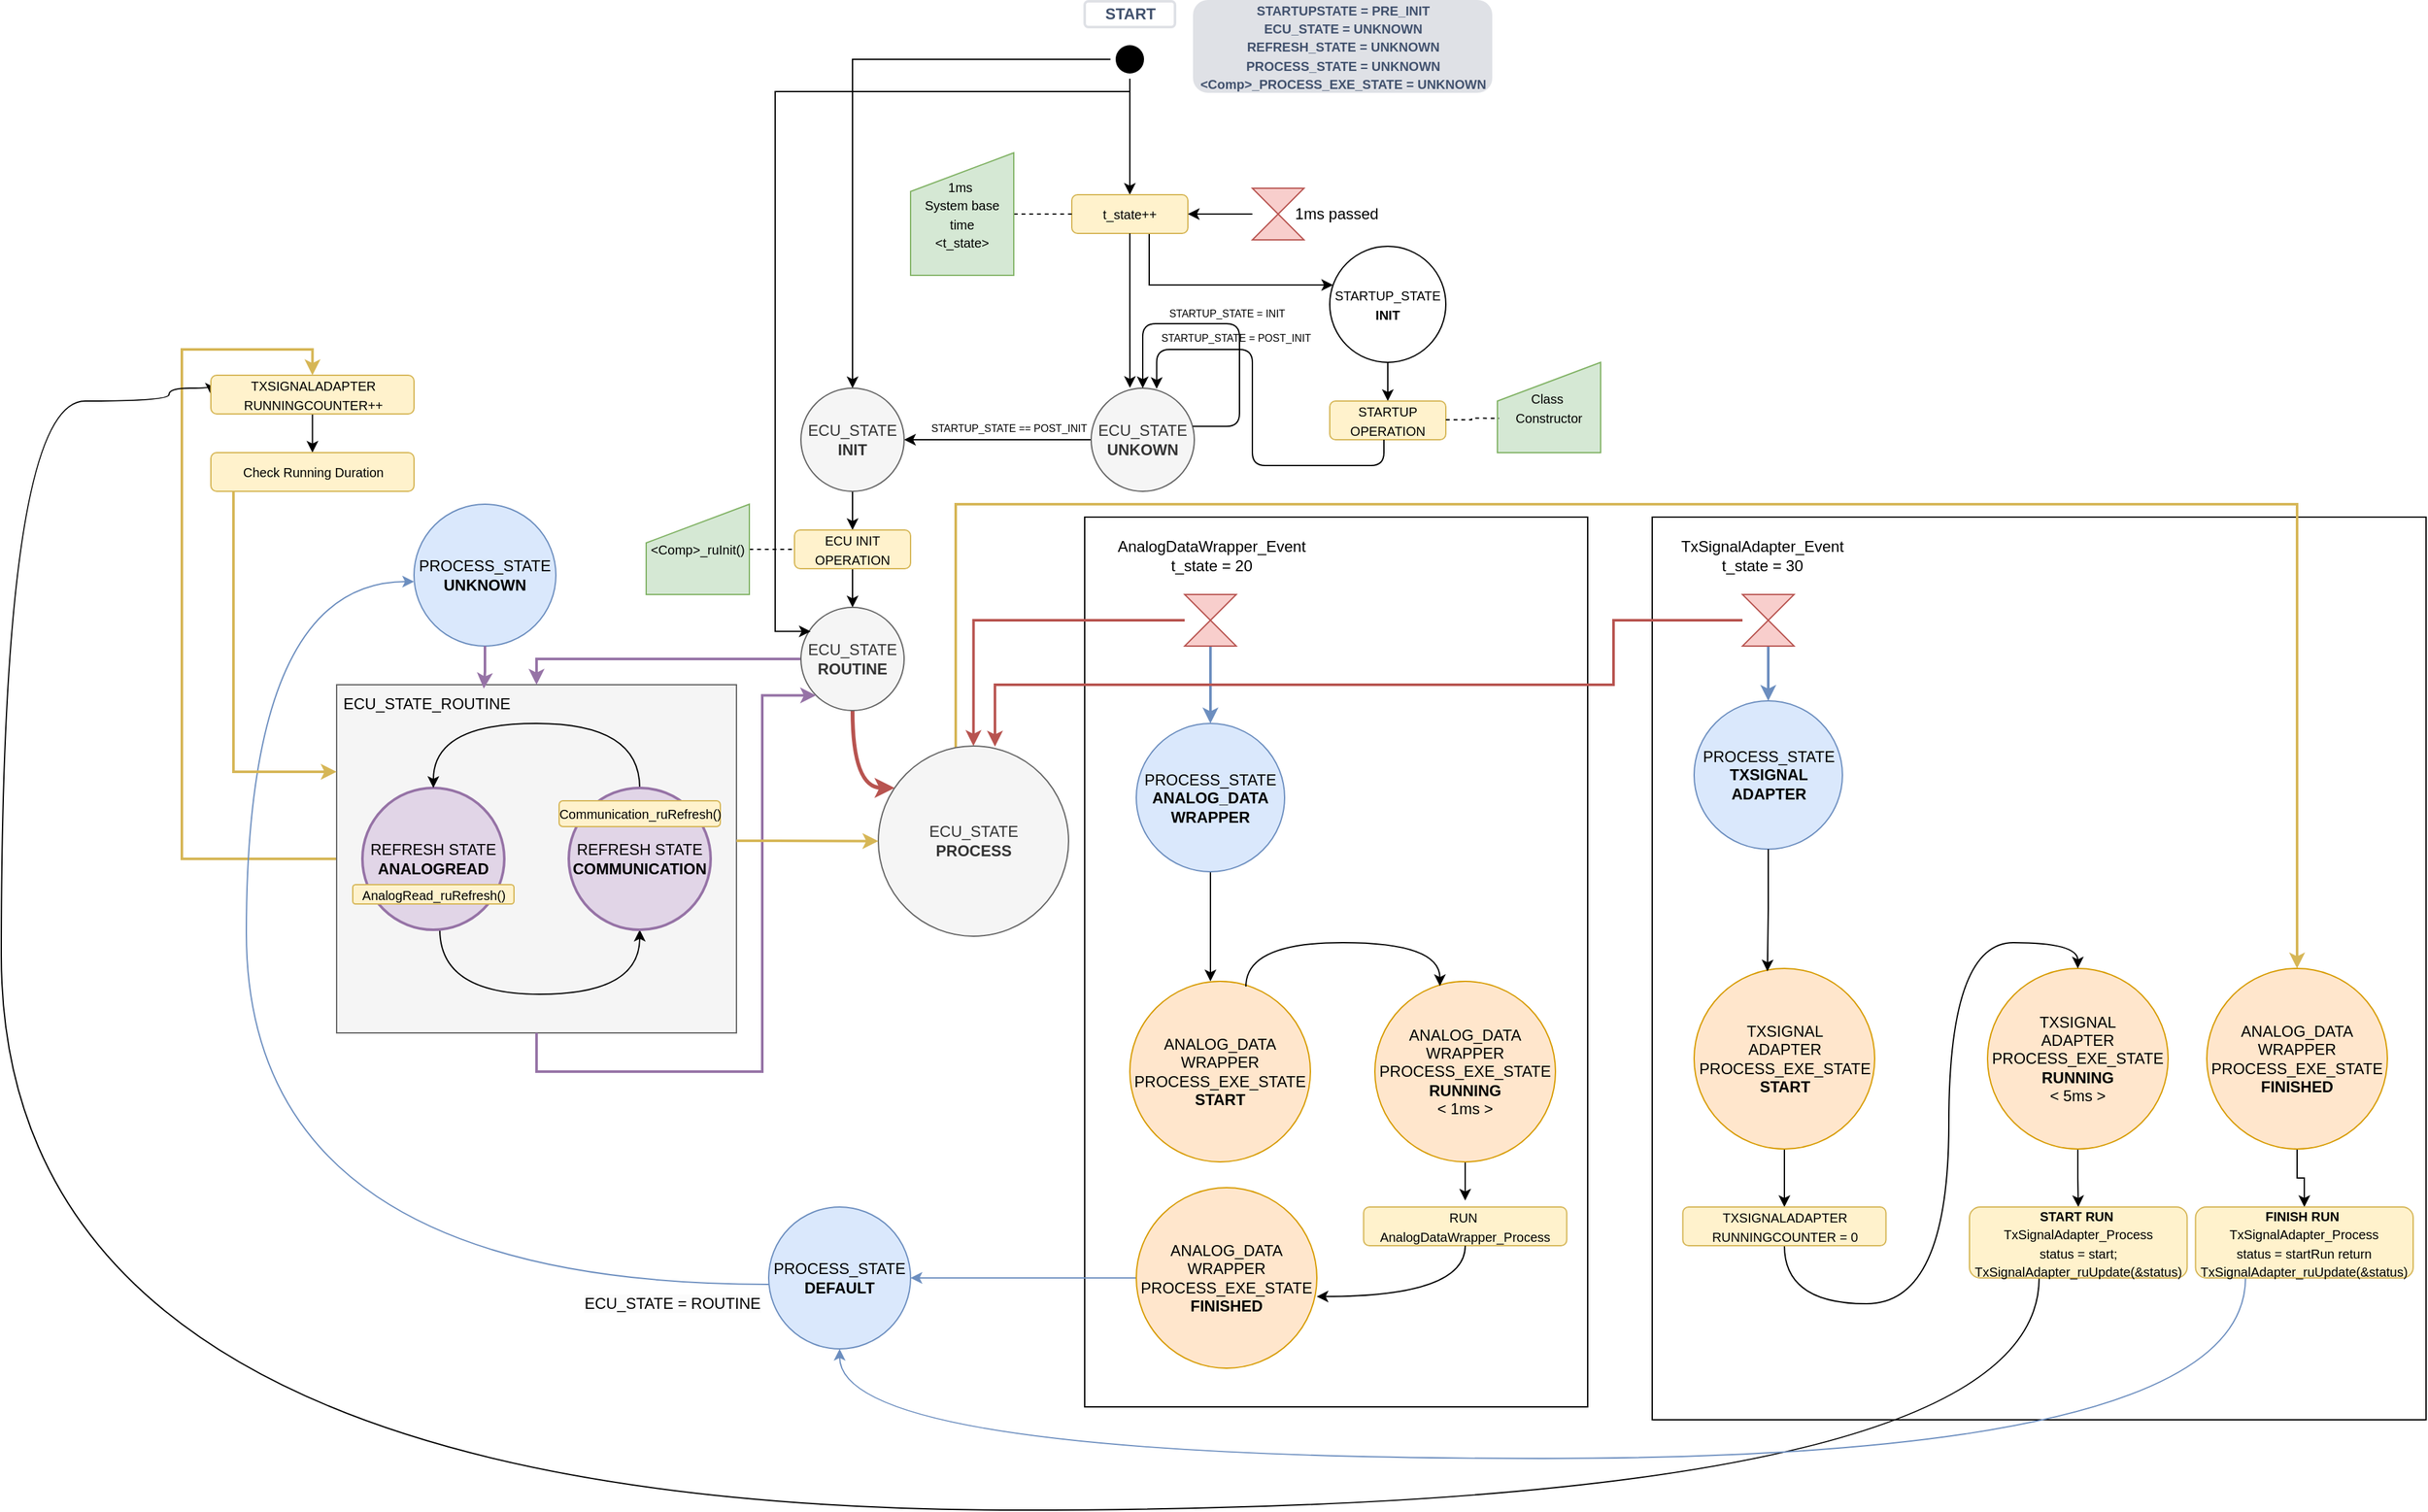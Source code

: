 <mxfile version="25.0.2">
  <diagram name="Page-1" id="58cdce13-f638-feb5-8d6f-7d28b1aa9fa0">
    <mxGraphModel dx="2948" dy="359" grid="1" gridSize="10" guides="1" tooltips="1" connect="1" arrows="1" fold="1" page="1" pageScale="1" pageWidth="1100" pageHeight="850" background="none" math="0" shadow="0">
      <root>
        <mxCell id="0" />
        <mxCell id="1" parent="0" />
        <mxCell id="P8Tkj7V5pEzn8IZNAXqs-1" value="" style="rounded=0;whiteSpace=wrap;html=1;" parent="1" vertex="1">
          <mxGeometry x="1320" y="1400" width="600" height="700" as="geometry" />
        </mxCell>
        <mxCell id="P8Tkj7V5pEzn8IZNAXqs-2" value="" style="rounded=0;whiteSpace=wrap;html=1;" parent="1" vertex="1">
          <mxGeometry x="880" y="1400" width="390" height="690" as="geometry" />
        </mxCell>
        <mxCell id="P8Tkj7V5pEzn8IZNAXqs-3" style="edgeStyle=orthogonalEdgeStyle;rounded=0;orthogonalLoop=1;jettySize=auto;html=1;entryX=0.5;entryY=0;entryDx=0;entryDy=0;fillColor=#fff2cc;strokeColor=#d6b656;strokeWidth=2;" parent="1" source="P8Tkj7V5pEzn8IZNAXqs-4" target="P8Tkj7V5pEzn8IZNAXqs-83" edge="1">
          <mxGeometry relative="1" as="geometry">
            <Array as="points">
              <mxPoint x="180" y="1665" />
              <mxPoint x="180" y="1270" />
              <mxPoint x="281" y="1270" />
            </Array>
          </mxGeometry>
        </mxCell>
        <mxCell id="P8Tkj7V5pEzn8IZNAXqs-4" value="" style="rounded=0;whiteSpace=wrap;html=1;fillColor=#f5f5f5;fontColor=#333333;strokeColor=#666666;" parent="1" vertex="1">
          <mxGeometry x="300" y="1530" width="310" height="270" as="geometry" />
        </mxCell>
        <mxCell id="P8Tkj7V5pEzn8IZNAXqs-5" style="edgeStyle=orthogonalEdgeStyle;rounded=0;orthogonalLoop=1;jettySize=auto;html=1;entryX=0.5;entryY=0;entryDx=0;entryDy=0;" parent="1" source="P8Tkj7V5pEzn8IZNAXqs-6" target="P8Tkj7V5pEzn8IZNAXqs-31" edge="1">
          <mxGeometry relative="1" as="geometry" />
        </mxCell>
        <mxCell id="oAeWuLFhL-ujhYh8Zt5p-2" style="edgeStyle=orthogonalEdgeStyle;rounded=0;orthogonalLoop=1;jettySize=auto;html=1;entryX=0.5;entryY=0;entryDx=0;entryDy=0;" edge="1" parent="1" source="P8Tkj7V5pEzn8IZNAXqs-6" target="P8Tkj7V5pEzn8IZNAXqs-14">
          <mxGeometry relative="1" as="geometry" />
        </mxCell>
        <mxCell id="P8Tkj7V5pEzn8IZNAXqs-6" value="" style="ellipse;html=1;shape=startState;fillColor=#000000;strokeColor=none;" parent="1" vertex="1">
          <mxGeometry x="900" y="1030" width="30" height="30" as="geometry" />
        </mxCell>
        <mxCell id="P8Tkj7V5pEzn8IZNAXqs-7" value="START" style="dashed=0;html=1;rounded=1;strokeColor=#DFE1E6;fontSize=12;align=center;fontStyle=1;strokeWidth=2;fontColor=#42526E" parent="1" vertex="1">
          <mxGeometry x="880" y="1000" width="70" height="20" as="geometry" />
        </mxCell>
        <mxCell id="P8Tkj7V5pEzn8IZNAXqs-8" value="&lt;font style=&quot;font-size: 10px;&quot;&gt;STARTUPSTATE = PRE_INIT&lt;/font&gt;&lt;div&gt;&lt;font style=&quot;font-size: 10px;&quot;&gt;ECU_STATE = UNKNOWN&lt;/font&gt;&lt;/div&gt;&lt;div&gt;&lt;font style=&quot;font-size: 10px;&quot;&gt;REFRESH_STATE = UNKNOWN&lt;/font&gt;&lt;/div&gt;&lt;div&gt;&lt;font style=&quot;font-size: 10px;&quot;&gt;PROCESS_STATE = UNKNOWN&lt;/font&gt;&lt;/div&gt;&lt;div&gt;&lt;font style=&quot;font-size: 10px;&quot;&gt;&amp;lt;Comp&amp;gt;_PROCESS_EXE_STATE = UNKNOWN&lt;/font&gt;&lt;/div&gt;" style="dashed=0;html=1;rounded=1;fillColor=#DFE1E6;strokeColor=#DFE1E6;fontSize=12;align=center;fontStyle=1;strokeWidth=2;fontColor=#42526E" parent="1" vertex="1">
          <mxGeometry x="965" y="1000" width="230" height="70" as="geometry" />
        </mxCell>
        <mxCell id="P8Tkj7V5pEzn8IZNAXqs-9" style="edgeStyle=orthogonalEdgeStyle;rounded=0;orthogonalLoop=1;jettySize=auto;html=1;" parent="1" source="P8Tkj7V5pEzn8IZNAXqs-12" target="P8Tkj7V5pEzn8IZNAXqs-14" edge="1">
          <mxGeometry relative="1" as="geometry">
            <Array as="points">
              <mxPoint x="870" y="1340" />
              <mxPoint x="870" y="1340" />
            </Array>
          </mxGeometry>
        </mxCell>
        <mxCell id="P8Tkj7V5pEzn8IZNAXqs-10" value="&lt;span style=&quot;color: rgba(0, 0, 0, 0); font-family: monospace; font-size: 0px; text-align: start; background-color: rgb(251, 251, 251);&quot;&gt;%3CmxGraphModel%3E%3Croot%3E%3CmxCell%20id%3D%220%22%2F%3E%3CmxCell%20id%3D%221%22%20parent%3D%220%22%2F%3E%3CmxCell%20id%3D%222%22%20value%3D%22%26lt%3Bfont%20style%3D%26quot%3Bfont-size%3A%208px%3B%26quot%3B%26gt%3BSTARTUP_STATE%20%3D%20POST_INIT%26lt%3B%2Ffont%26gt%3B%22%20style%3D%22edgeLabel%3Bhtml%3D1%3Balign%3Dcenter%3BverticalAlign%3Dmiddle%3Bresizable%3D0%3Bpoints%3D%5B%5D%3B%22%20vertex%3D%221%22%20connectable%3D%220%22%20parent%3D%221%22%3E%3CmxGeometry%20x%3D%22330%22%20y%3D%2260.571%22%20as%3D%22geometry%22%2F%3E%3C%2FmxCell%3E%3C%2Froot%3E%3C%2FmxGraphModel%3E&lt;/span&gt;" style="edgeLabel;html=1;align=center;verticalAlign=middle;resizable=0;points=[];" parent="P8Tkj7V5pEzn8IZNAXqs-9" vertex="1" connectable="0">
          <mxGeometry x="-0.16" y="-1" relative="1" as="geometry">
            <mxPoint as="offset" />
          </mxGeometry>
        </mxCell>
        <mxCell id="P8Tkj7V5pEzn8IZNAXqs-11" value="&lt;span style=&quot;font-size: 8px;&quot;&gt;STARTUP_STATE == POST_INIT&lt;/span&gt;" style="edgeLabel;html=1;align=center;verticalAlign=middle;resizable=0;points=[];" parent="P8Tkj7V5pEzn8IZNAXqs-9" vertex="1" connectable="0">
          <mxGeometry x="-0.342" relative="1" as="geometry">
            <mxPoint x="-17" y="-10" as="offset" />
          </mxGeometry>
        </mxCell>
        <mxCell id="P8Tkj7V5pEzn8IZNAXqs-12" value="ECU_STATE&lt;div&gt;&lt;b&gt;UNKOWN&lt;/b&gt;&lt;/div&gt;" style="ellipse;whiteSpace=wrap;html=1;aspect=fixed;fillColor=#f5f5f5;fontColor=#333333;strokeColor=#666666;" parent="1" vertex="1">
          <mxGeometry x="885" y="1300" width="80" height="80" as="geometry" />
        </mxCell>
        <mxCell id="P8Tkj7V5pEzn8IZNAXqs-13" style="edgeStyle=orthogonalEdgeStyle;rounded=0;orthogonalLoop=1;jettySize=auto;html=1;entryX=0.5;entryY=0;entryDx=0;entryDy=0;" parent="1" source="P8Tkj7V5pEzn8IZNAXqs-14" target="P8Tkj7V5pEzn8IZNAXqs-19" edge="1">
          <mxGeometry relative="1" as="geometry" />
        </mxCell>
        <mxCell id="P8Tkj7V5pEzn8IZNAXqs-14" value="ECU_STATE&lt;div&gt;&lt;b&gt;INIT&lt;/b&gt;&lt;/div&gt;" style="ellipse;whiteSpace=wrap;html=1;aspect=fixed;fillColor=#f5f5f5;fontColor=#333333;strokeColor=#666666;" parent="1" vertex="1">
          <mxGeometry x="660" y="1300" width="80" height="80" as="geometry" />
        </mxCell>
        <mxCell id="P8Tkj7V5pEzn8IZNAXqs-15" style="edgeStyle=orthogonalEdgeStyle;rounded=0;orthogonalLoop=1;jettySize=auto;html=1;entryX=0.5;entryY=0;entryDx=0;entryDy=0;" parent="1" source="P8Tkj7V5pEzn8IZNAXqs-16" target="P8Tkj7V5pEzn8IZNAXqs-17" edge="1">
          <mxGeometry relative="1" as="geometry" />
        </mxCell>
        <mxCell id="P8Tkj7V5pEzn8IZNAXqs-16" value="&lt;font style=&quot;font-size: 10px;&quot;&gt;STARTUP_STATE&lt;/font&gt;&lt;div&gt;&lt;font style=&quot;font-size: 10px;&quot;&gt;&lt;b&gt;INIT&lt;/b&gt;&lt;/font&gt;&lt;/div&gt;" style="ellipse;whiteSpace=wrap;html=1;aspect=fixed;" parent="1" vertex="1">
          <mxGeometry x="1070" y="1190" width="90" height="90" as="geometry" />
        </mxCell>
        <mxCell id="P8Tkj7V5pEzn8IZNAXqs-17" value="&lt;font style=&quot;font-size: 10px;&quot;&gt;STARTUP OPERATION&lt;/font&gt;" style="rounded=1;whiteSpace=wrap;html=1;fillColor=#fff2cc;strokeColor=#d6b656;" parent="1" vertex="1">
          <mxGeometry x="1070" y="1310" width="90" height="30" as="geometry" />
        </mxCell>
        <mxCell id="P8Tkj7V5pEzn8IZNAXqs-18" style="edgeStyle=orthogonalEdgeStyle;rounded=0;orthogonalLoop=1;jettySize=auto;html=1;entryX=0.5;entryY=0;entryDx=0;entryDy=0;" parent="1" source="P8Tkj7V5pEzn8IZNAXqs-19" target="P8Tkj7V5pEzn8IZNAXqs-26" edge="1">
          <mxGeometry relative="1" as="geometry" />
        </mxCell>
        <mxCell id="P8Tkj7V5pEzn8IZNAXqs-19" value="&lt;font style=&quot;font-size: 10px;&quot;&gt;ECU INIT&lt;/font&gt;&lt;div&gt;&lt;font style=&quot;font-size: 10px;&quot;&gt;OPERATION&lt;/font&gt;&lt;/div&gt;" style="rounded=1;whiteSpace=wrap;html=1;fillColor=#fff2cc;strokeColor=#d6b656;" parent="1" vertex="1">
          <mxGeometry x="655" y="1410" width="90" height="30" as="geometry" />
        </mxCell>
        <mxCell id="P8Tkj7V5pEzn8IZNAXqs-20" style="edgeStyle=orthogonalEdgeStyle;rounded=1;orthogonalLoop=1;jettySize=auto;html=1;entryX=0.635;entryY=0.007;entryDx=0;entryDy=0;entryPerimeter=0;curved=0;" parent="1" source="P8Tkj7V5pEzn8IZNAXqs-17" target="P8Tkj7V5pEzn8IZNAXqs-12" edge="1">
          <mxGeometry relative="1" as="geometry">
            <Array as="points">
              <mxPoint x="1112" y="1360" />
              <mxPoint x="1010" y="1360" />
              <mxPoint x="1010" y="1270" />
              <mxPoint x="936" y="1270" />
            </Array>
          </mxGeometry>
        </mxCell>
        <mxCell id="P8Tkj7V5pEzn8IZNAXqs-21" value="&lt;font style=&quot;font-size: 8px;&quot;&gt;STARTUP_STATE = POST_INIT&lt;/font&gt;" style="edgeLabel;html=1;align=center;verticalAlign=middle;resizable=0;points=[];" parent="P8Tkj7V5pEzn8IZNAXqs-20" vertex="1" connectable="0">
          <mxGeometry x="-0.54" y="-2" relative="1" as="geometry">
            <mxPoint x="-62" y="-98" as="offset" />
          </mxGeometry>
        </mxCell>
        <mxCell id="P8Tkj7V5pEzn8IZNAXqs-22" style="edgeStyle=orthogonalEdgeStyle;rounded=1;orthogonalLoop=1;jettySize=auto;html=1;curved=0;exitX=0.985;exitY=0.37;exitDx=0;exitDy=0;exitPerimeter=0;entryX=0.5;entryY=0;entryDx=0;entryDy=0;" parent="1" source="P8Tkj7V5pEzn8IZNAXqs-12" target="P8Tkj7V5pEzn8IZNAXqs-12" edge="1">
          <mxGeometry relative="1" as="geometry">
            <Array as="points">
              <mxPoint x="1000" y="1330" />
              <mxPoint x="1000" y="1250" />
              <mxPoint x="925" y="1250" />
            </Array>
          </mxGeometry>
        </mxCell>
        <mxCell id="P8Tkj7V5pEzn8IZNAXqs-23" value="&lt;font style=&quot;font-size: 8px;&quot;&gt;STARTUP_STATE = INIT&lt;/font&gt;" style="edgeLabel;html=1;align=center;verticalAlign=middle;resizable=0;points=[];" parent="P8Tkj7V5pEzn8IZNAXqs-22" vertex="1" connectable="0">
          <mxGeometry x="-0.251" y="2" relative="1" as="geometry">
            <mxPoint x="-8" y="-35" as="offset" />
          </mxGeometry>
        </mxCell>
        <mxCell id="P8Tkj7V5pEzn8IZNAXqs-24" style="edgeStyle=orthogonalEdgeStyle;rounded=0;orthogonalLoop=1;jettySize=auto;html=1;curved=1;fillColor=#f8cecc;strokeColor=#b85450;strokeWidth=3;" parent="1" source="P8Tkj7V5pEzn8IZNAXqs-26" target="P8Tkj7V5pEzn8IZNAXqs-43" edge="1">
          <mxGeometry relative="1" as="geometry">
            <Array as="points">
              <mxPoint x="700" y="1610" />
            </Array>
          </mxGeometry>
        </mxCell>
        <mxCell id="P8Tkj7V5pEzn8IZNAXqs-25" style="edgeStyle=orthogonalEdgeStyle;rounded=0;orthogonalLoop=1;jettySize=auto;html=1;entryX=0.5;entryY=0;entryDx=0;entryDy=0;fillColor=#e1d5e7;strokeColor=#9673a6;strokeWidth=2;" parent="1" source="P8Tkj7V5pEzn8IZNAXqs-26" target="P8Tkj7V5pEzn8IZNAXqs-4" edge="1">
          <mxGeometry relative="1" as="geometry" />
        </mxCell>
        <mxCell id="P8Tkj7V5pEzn8IZNAXqs-26" value="ECU_STATE&lt;div&gt;&lt;b&gt;ROUTINE&lt;/b&gt;&lt;/div&gt;" style="ellipse;whiteSpace=wrap;html=1;aspect=fixed;fillColor=#f5f5f5;fontColor=#333333;strokeColor=#666666;" parent="1" vertex="1">
          <mxGeometry x="660" y="1470" width="80" height="80" as="geometry" />
        </mxCell>
        <mxCell id="P8Tkj7V5pEzn8IZNAXqs-27" value="&lt;font style=&quot;font-size: 10px;&quot;&gt;Class&amp;nbsp;&lt;/font&gt;&lt;div&gt;&lt;font style=&quot;font-size: 10px;&quot;&gt;Constructor&lt;/font&gt;&lt;/div&gt;" style="shape=manualInput;whiteSpace=wrap;html=1;fillColor=#d5e8d4;strokeColor=#82b366;" parent="1" vertex="1">
          <mxGeometry x="1200" y="1280" width="80" height="70" as="geometry" />
        </mxCell>
        <mxCell id="P8Tkj7V5pEzn8IZNAXqs-28" style="edgeStyle=orthogonalEdgeStyle;rounded=0;orthogonalLoop=1;jettySize=auto;html=1;entryX=0.016;entryY=0.619;entryDx=0;entryDy=0;entryPerimeter=0;dashed=1;endArrow=none;endFill=0;" parent="1" target="P8Tkj7V5pEzn8IZNAXqs-27" edge="1">
          <mxGeometry relative="1" as="geometry">
            <mxPoint x="1160" y="1324.474" as="sourcePoint" />
            <mxPoint x="1190.24" y="1324.5" as="targetPoint" />
            <Array as="points">
              <mxPoint x="1180" y="1325" />
              <mxPoint x="1180" y="1323" />
            </Array>
          </mxGeometry>
        </mxCell>
        <mxCell id="P8Tkj7V5pEzn8IZNAXqs-29" style="edgeStyle=orthogonalEdgeStyle;rounded=0;orthogonalLoop=1;jettySize=auto;html=1;entryX=0;entryY=0.5;entryDx=0;entryDy=0;dashed=1;endArrow=none;endFill=0;" parent="1" source="P8Tkj7V5pEzn8IZNAXqs-30" target="P8Tkj7V5pEzn8IZNAXqs-19" edge="1">
          <mxGeometry relative="1" as="geometry">
            <Array as="points">
              <mxPoint x="640" y="1425" />
              <mxPoint x="640" y="1425" />
            </Array>
          </mxGeometry>
        </mxCell>
        <mxCell id="P8Tkj7V5pEzn8IZNAXqs-30" value="&lt;span style=&quot;font-size: 10px;&quot;&gt;&amp;lt;Comp&amp;gt;_ruInit()&lt;/span&gt;" style="shape=manualInput;whiteSpace=wrap;html=1;fillColor=#d5e8d4;strokeColor=#82b366;" parent="1" vertex="1">
          <mxGeometry x="540" y="1390" width="80" height="70" as="geometry" />
        </mxCell>
        <mxCell id="oAeWuLFhL-ujhYh8Zt5p-1" style="edgeStyle=orthogonalEdgeStyle;rounded=0;orthogonalLoop=1;jettySize=auto;html=1;" edge="1" parent="1" source="P8Tkj7V5pEzn8IZNAXqs-31" target="P8Tkj7V5pEzn8IZNAXqs-16">
          <mxGeometry relative="1" as="geometry">
            <Array as="points">
              <mxPoint x="930" y="1220" />
            </Array>
          </mxGeometry>
        </mxCell>
        <mxCell id="P8Tkj7V5pEzn8IZNAXqs-31" value="&lt;span style=&quot;font-size: 10px;&quot;&gt;t_state++&lt;/span&gt;" style="rounded=1;whiteSpace=wrap;html=1;fillColor=#fff2cc;strokeColor=#d6b656;" parent="1" vertex="1">
          <mxGeometry x="870" y="1150" width="90" height="30" as="geometry" />
        </mxCell>
        <mxCell id="P8Tkj7V5pEzn8IZNAXqs-32" style="edgeStyle=orthogonalEdgeStyle;rounded=0;orthogonalLoop=1;jettySize=auto;html=1;entryX=0.376;entryY=-0.003;entryDx=0;entryDy=0;entryPerimeter=0;" parent="1" source="P8Tkj7V5pEzn8IZNAXqs-31" target="P8Tkj7V5pEzn8IZNAXqs-12" edge="1">
          <mxGeometry relative="1" as="geometry" />
        </mxCell>
        <mxCell id="P8Tkj7V5pEzn8IZNAXqs-33" style="edgeStyle=orthogonalEdgeStyle;rounded=0;orthogonalLoop=1;jettySize=auto;html=1;entryX=0;entryY=0.5;entryDx=0;entryDy=0;endArrow=none;endFill=0;dashed=1;" parent="1" source="P8Tkj7V5pEzn8IZNAXqs-34" target="P8Tkj7V5pEzn8IZNAXqs-31" edge="1">
          <mxGeometry relative="1" as="geometry" />
        </mxCell>
        <mxCell id="P8Tkj7V5pEzn8IZNAXqs-34" value="&lt;span style=&quot;font-size: 10px;&quot;&gt;1ms&amp;nbsp;&lt;/span&gt;&lt;div&gt;&lt;span style=&quot;font-size: 10px;&quot;&gt;System base&lt;/span&gt;&lt;/div&gt;&lt;div&gt;&lt;span style=&quot;font-size: 10px;&quot;&gt;time&lt;br&gt;&amp;lt;t_state&amp;gt;&lt;/span&gt;&lt;/div&gt;" style="shape=manualInput;whiteSpace=wrap;html=1;fillColor=#d5e8d4;strokeColor=#82b366;" parent="1" vertex="1">
          <mxGeometry x="745" y="1117.5" width="80" height="95" as="geometry" />
        </mxCell>
        <mxCell id="P8Tkj7V5pEzn8IZNAXqs-35" style="edgeStyle=orthogonalEdgeStyle;rounded=0;orthogonalLoop=1;jettySize=auto;html=1;entryX=0.5;entryY=0;entryDx=0;entryDy=0;strokeWidth=2;fillColor=#dae8fc;strokeColor=#6c8ebf;" parent="1" source="P8Tkj7V5pEzn8IZNAXqs-36" target="P8Tkj7V5pEzn8IZNAXqs-68" edge="1">
          <mxGeometry relative="1" as="geometry">
            <Array as="points">
              <mxPoint x="1410" y="1520" />
              <mxPoint x="1410" y="1520" />
            </Array>
          </mxGeometry>
        </mxCell>
        <mxCell id="P8Tkj7V5pEzn8IZNAXqs-36" value="" style="shape=collate;html=1;fillColor=#f8cecc;strokeColor=#b85450;" parent="1" vertex="1">
          <mxGeometry x="1390" y="1460" width="40" height="40" as="geometry" />
        </mxCell>
        <mxCell id="P8Tkj7V5pEzn8IZNAXqs-37" value="TxSignalAdapter_Event&lt;div&gt;t_state = 30&lt;/div&gt;" style="text;html=1;align=center;verticalAlign=middle;resizable=0;points=[];autosize=1;strokeColor=none;fillColor=none;" parent="1" vertex="1">
          <mxGeometry x="1330" y="1410" width="150" height="40" as="geometry" />
        </mxCell>
        <mxCell id="P8Tkj7V5pEzn8IZNAXqs-38" style="edgeStyle=orthogonalEdgeStyle;rounded=0;orthogonalLoop=1;jettySize=auto;html=1;entryX=0.5;entryY=0;entryDx=0;entryDy=0;fillColor=#dae8fc;strokeColor=#6c8ebf;strokeWidth=2;" parent="1" source="P8Tkj7V5pEzn8IZNAXqs-40" target="P8Tkj7V5pEzn8IZNAXqs-45" edge="1">
          <mxGeometry relative="1" as="geometry">
            <Array as="points">
              <mxPoint x="978" y="1530" />
              <mxPoint x="978" y="1530" />
            </Array>
          </mxGeometry>
        </mxCell>
        <mxCell id="P8Tkj7V5pEzn8IZNAXqs-39" style="edgeStyle=orthogonalEdgeStyle;rounded=0;orthogonalLoop=1;jettySize=auto;html=1;entryX=0.5;entryY=0;entryDx=0;entryDy=0;fillColor=#f8cecc;strokeColor=#b85450;strokeWidth=2;" parent="1" source="P8Tkj7V5pEzn8IZNAXqs-40" target="P8Tkj7V5pEzn8IZNAXqs-43" edge="1">
          <mxGeometry relative="1" as="geometry" />
        </mxCell>
        <mxCell id="P8Tkj7V5pEzn8IZNAXqs-40" value="" style="shape=collate;html=1;fillColor=#f8cecc;strokeColor=#b85450;" parent="1" vertex="1">
          <mxGeometry x="957.5" y="1460" width="40" height="40" as="geometry" />
        </mxCell>
        <mxCell id="P8Tkj7V5pEzn8IZNAXqs-41" value="&lt;div&gt;AnalogDataWrapper_Event&lt;/div&gt;t_state = 20" style="text;html=1;align=center;verticalAlign=middle;resizable=0;points=[];autosize=1;strokeColor=none;fillColor=none;" parent="1" vertex="1">
          <mxGeometry x="892.5" y="1410" width="170" height="40" as="geometry" />
        </mxCell>
        <mxCell id="P8Tkj7V5pEzn8IZNAXqs-42" style="edgeStyle=orthogonalEdgeStyle;rounded=0;orthogonalLoop=1;jettySize=auto;html=1;fillColor=#fff2cc;strokeColor=#d6b656;strokeWidth=2;" parent="1" source="P8Tkj7V5pEzn8IZNAXqs-43" target="P8Tkj7V5pEzn8IZNAXqs-74" edge="1">
          <mxGeometry relative="1" as="geometry">
            <Array as="points">
              <mxPoint x="780" y="1390" />
              <mxPoint x="1820" y="1390" />
            </Array>
          </mxGeometry>
        </mxCell>
        <mxCell id="P8Tkj7V5pEzn8IZNAXqs-43" value="ECU_STATE&lt;div&gt;&lt;b&gt;PROCESS&lt;/b&gt;&lt;/div&gt;" style="ellipse;whiteSpace=wrap;html=1;aspect=fixed;fillColor=#f5f5f5;fontColor=#333333;strokeColor=#666666;" parent="1" vertex="1">
          <mxGeometry x="720" y="1577.5" width="147.5" height="147.5" as="geometry" />
        </mxCell>
        <mxCell id="P8Tkj7V5pEzn8IZNAXqs-44" style="edgeStyle=orthogonalEdgeStyle;rounded=0;orthogonalLoop=1;jettySize=auto;html=1;entryX=0.5;entryY=0;entryDx=0;entryDy=0;" parent="1" source="P8Tkj7V5pEzn8IZNAXqs-45" edge="1">
          <mxGeometry relative="1" as="geometry">
            <mxPoint x="977.5" y="1760" as="targetPoint" />
          </mxGeometry>
        </mxCell>
        <mxCell id="P8Tkj7V5pEzn8IZNAXqs-45" value="PROCESS_STATE&lt;div&gt;&lt;b&gt;ANALOG_DATA&lt;/b&gt;&lt;/div&gt;&lt;div&gt;&lt;b&gt;WRAPPER&lt;/b&gt;&lt;/div&gt;" style="ellipse;whiteSpace=wrap;html=1;aspect=fixed;fillColor=#dae8fc;strokeColor=#6c8ebf;" parent="1" vertex="1">
          <mxGeometry x="920" y="1560" width="115" height="115" as="geometry" />
        </mxCell>
        <mxCell id="P8Tkj7V5pEzn8IZNAXqs-46" value="ANALOG_DATA&lt;div&gt;WRAPPER&lt;/div&gt;&lt;div&gt;PROCESS_EXE_STATE&lt;div&gt;&lt;b&gt;START&lt;/b&gt;&lt;/div&gt;&lt;/div&gt;" style="ellipse;whiteSpace=wrap;html=1;aspect=fixed;fillColor=#ffe6cc;strokeColor=#d79b00;" parent="1" vertex="1">
          <mxGeometry x="915" y="1760" width="140" height="140" as="geometry" />
        </mxCell>
        <mxCell id="P8Tkj7V5pEzn8IZNAXqs-47" style="edgeStyle=orthogonalEdgeStyle;rounded=0;orthogonalLoop=1;jettySize=auto;html=1;entryX=0.5;entryY=1;entryDx=0;entryDy=0;curved=1;" parent="1" source="P8Tkj7V5pEzn8IZNAXqs-48" target="P8Tkj7V5pEzn8IZNAXqs-50" edge="1">
          <mxGeometry relative="1" as="geometry">
            <Array as="points">
              <mxPoint x="380" y="1770" />
              <mxPoint x="535" y="1770" />
            </Array>
          </mxGeometry>
        </mxCell>
        <mxCell id="P8Tkj7V5pEzn8IZNAXqs-48" value="REFRESH STATE&lt;div&gt;&lt;b&gt;ANALOGREAD&lt;/b&gt;&lt;/div&gt;" style="ellipse;whiteSpace=wrap;html=1;aspect=fixed;fillColor=#e1d5e7;strokeColor=#9673a6;strokeWidth=2;" parent="1" vertex="1">
          <mxGeometry x="320" y="1610" width="110" height="110" as="geometry" />
        </mxCell>
        <mxCell id="P8Tkj7V5pEzn8IZNAXqs-49" style="edgeStyle=orthogonalEdgeStyle;rounded=0;orthogonalLoop=1;jettySize=auto;html=1;curved=1;" parent="1" source="P8Tkj7V5pEzn8IZNAXqs-50" target="P8Tkj7V5pEzn8IZNAXqs-48" edge="1">
          <mxGeometry relative="1" as="geometry">
            <Array as="points">
              <mxPoint x="535" y="1560" />
              <mxPoint x="375" y="1560" />
            </Array>
          </mxGeometry>
        </mxCell>
        <mxCell id="P8Tkj7V5pEzn8IZNAXqs-50" value="REFRESH STATE&lt;div&gt;&lt;b&gt;COMMUNICATION&lt;/b&gt;&lt;/div&gt;" style="ellipse;whiteSpace=wrap;html=1;aspect=fixed;fillColor=#e1d5e7;strokeColor=#9673a6;strokeWidth=2;" parent="1" vertex="1">
          <mxGeometry x="480" y="1610" width="110" height="110" as="geometry" />
        </mxCell>
        <mxCell id="P8Tkj7V5pEzn8IZNAXqs-51" style="edgeStyle=orthogonalEdgeStyle;rounded=0;orthogonalLoop=1;jettySize=auto;html=1;entryX=0;entryY=1;entryDx=0;entryDy=0;fillColor=#e1d5e7;strokeColor=#9673a6;strokeWidth=2;" parent="1" source="P8Tkj7V5pEzn8IZNAXqs-4" target="P8Tkj7V5pEzn8IZNAXqs-26" edge="1">
          <mxGeometry relative="1" as="geometry">
            <Array as="points">
              <mxPoint x="455" y="1830" />
              <mxPoint x="630" y="1830" />
              <mxPoint x="630" y="1538" />
            </Array>
          </mxGeometry>
        </mxCell>
        <mxCell id="P8Tkj7V5pEzn8IZNAXqs-52" style="edgeStyle=orthogonalEdgeStyle;rounded=0;orthogonalLoop=1;jettySize=auto;html=1;entryX=1;entryY=0.5;entryDx=0;entryDy=0;" parent="1" source="P8Tkj7V5pEzn8IZNAXqs-53" target="P8Tkj7V5pEzn8IZNAXqs-31" edge="1">
          <mxGeometry relative="1" as="geometry" />
        </mxCell>
        <mxCell id="P8Tkj7V5pEzn8IZNAXqs-53" value="" style="shape=collate;html=1;fillColor=#f8cecc;strokeColor=#b85450;" parent="1" vertex="1">
          <mxGeometry x="1010" y="1145" width="40" height="40" as="geometry" />
        </mxCell>
        <mxCell id="P8Tkj7V5pEzn8IZNAXqs-54" value="&lt;div&gt;1ms passed&lt;/div&gt;" style="text;html=1;align=center;verticalAlign=middle;resizable=0;points=[];autosize=1;strokeColor=none;fillColor=none;" parent="1" vertex="1">
          <mxGeometry x="1030" y="1150" width="90" height="30" as="geometry" />
        </mxCell>
        <mxCell id="P8Tkj7V5pEzn8IZNAXqs-55" style="edgeStyle=orthogonalEdgeStyle;rounded=0;orthogonalLoop=1;jettySize=auto;html=1;" parent="1" source="P8Tkj7V5pEzn8IZNAXqs-56" edge="1">
          <mxGeometry relative="1" as="geometry">
            <mxPoint x="1175" y="1930" as="targetPoint" />
          </mxGeometry>
        </mxCell>
        <mxCell id="P8Tkj7V5pEzn8IZNAXqs-56" value="ANALOG_DATA&lt;div&gt;WRAPPER&lt;/div&gt;&lt;div&gt;PROCESS_EXE_STATE&lt;div&gt;&lt;b&gt;RUNNING&lt;/b&gt;&lt;/div&gt;&lt;/div&gt;&lt;div&gt;&amp;lt; 1ms &amp;gt;&lt;/div&gt;" style="ellipse;whiteSpace=wrap;html=1;aspect=fixed;fillColor=#ffe6cc;strokeColor=#d79b00;" parent="1" vertex="1">
          <mxGeometry x="1105" y="1760" width="140" height="140" as="geometry" />
        </mxCell>
        <mxCell id="P8Tkj7V5pEzn8IZNAXqs-57" style="edgeStyle=orthogonalEdgeStyle;rounded=0;orthogonalLoop=1;jettySize=auto;html=1;entryX=0.36;entryY=0.026;entryDx=0;entryDy=0;entryPerimeter=0;curved=1;" parent="1" target="P8Tkj7V5pEzn8IZNAXqs-56" edge="1">
          <mxGeometry relative="1" as="geometry">
            <mxPoint x="1005" y="1764" as="sourcePoint" />
            <Array as="points">
              <mxPoint x="1005" y="1730" />
              <mxPoint x="1155" y="1730" />
            </Array>
          </mxGeometry>
        </mxCell>
        <mxCell id="P8Tkj7V5pEzn8IZNAXqs-58" style="edgeStyle=orthogonalEdgeStyle;rounded=0;orthogonalLoop=1;jettySize=auto;html=1;entryX=1;entryY=0.5;entryDx=0;entryDy=0;fillColor=#dae8fc;strokeColor=#6c8ebf;" parent="1" source="P8Tkj7V5pEzn8IZNAXqs-59" target="P8Tkj7V5pEzn8IZNAXqs-65" edge="1">
          <mxGeometry relative="1" as="geometry">
            <mxPoint x="670" y="1990" as="targetPoint" />
          </mxGeometry>
        </mxCell>
        <mxCell id="P8Tkj7V5pEzn8IZNAXqs-59" value="ANALOG_DATA&lt;div&gt;WRAPPER&lt;/div&gt;&lt;div&gt;PROCESS_EXE_STATE&lt;div&gt;&lt;b&gt;FINISHED&lt;/b&gt;&lt;/div&gt;&lt;/div&gt;" style="ellipse;whiteSpace=wrap;html=1;aspect=fixed;fillColor=#ffe6cc;strokeColor=#d79b00;" parent="1" vertex="1">
          <mxGeometry x="920" y="1920" width="140" height="140" as="geometry" />
        </mxCell>
        <mxCell id="P8Tkj7V5pEzn8IZNAXqs-60" value="ECU_STATE_ROUTINE" style="text;html=1;align=center;verticalAlign=middle;whiteSpace=wrap;rounded=0;" parent="1" vertex="1">
          <mxGeometry x="340" y="1530" width="60" height="30" as="geometry" />
        </mxCell>
        <mxCell id="P8Tkj7V5pEzn8IZNAXqs-61" style="edgeStyle=orthogonalEdgeStyle;rounded=0;orthogonalLoop=1;jettySize=auto;html=1;exitX=0.5;exitY=1;exitDx=0;exitDy=0;" parent="1" source="P8Tkj7V5pEzn8IZNAXqs-40" target="P8Tkj7V5pEzn8IZNAXqs-40" edge="1">
          <mxGeometry relative="1" as="geometry" />
        </mxCell>
        <mxCell id="P8Tkj7V5pEzn8IZNAXqs-62" style="edgeStyle=orthogonalEdgeStyle;rounded=0;orthogonalLoop=1;jettySize=auto;html=1;curved=1;fillColor=#dae8fc;strokeColor=#6c8ebf;" parent="1" edge="1">
          <mxGeometry relative="1" as="geometry">
            <mxPoint x="635.0" y="1994.95" as="sourcePoint" />
            <mxPoint x="360.0" y="1450.003" as="targetPoint" />
            <Array as="points">
              <mxPoint x="230" y="1994.95" />
              <mxPoint x="230" y="1449.95" />
            </Array>
          </mxGeometry>
        </mxCell>
        <mxCell id="P8Tkj7V5pEzn8IZNAXqs-63" value="&lt;span style=&quot;color: rgba(0, 0, 0, 0); font-family: monospace; font-size: 0px; text-align: start; background-color: rgb(251, 251, 251);&quot;&gt;%3CmxGraphModel%3E%3Croot%3E%3CmxCell%20id%3D%220%22%2F%3E%3CmxCell%20id%3D%221%22%20parent%3D%220%22%2F%3E%3CmxCell%20id%3D%222%22%20value%3D%22ECU_STATE_ROUTINE%22%20style%3D%22text%3Bhtml%3D1%3Balign%3Dcenter%3BverticalAlign%3Dmiddle%3BwhiteSpace%3Dwrap%3Brounded%3D0%3B%22%20vertex%3D%221%22%20parent%3D%221%22%3E%3CmxGeometry%20x%3D%22-330%22%20y%3D%22330%22%20width%3D%2260%22%20height%3D%2230%22%20as%3D%22geometry%22%2F%3E%3C%2FmxCell%3E%3C%2Froot%3E%3C%2FmxGraphModel%3E&lt;/span&gt;" style="edgeLabel;html=1;align=center;verticalAlign=middle;resizable=0;points=[];" parent="P8Tkj7V5pEzn8IZNAXqs-62" vertex="1" connectable="0">
          <mxGeometry x="-0.728" y="-13" relative="1" as="geometry">
            <mxPoint as="offset" />
          </mxGeometry>
        </mxCell>
        <mxCell id="P8Tkj7V5pEzn8IZNAXqs-64" value="&lt;span style=&quot;font-size: 12px; text-wrap-mode: wrap; background-color: rgb(251, 251, 251);&quot;&gt;ECU_STATE = ROUTINE&lt;/span&gt;" style="edgeLabel;html=1;align=center;verticalAlign=middle;resizable=0;points=[];" parent="P8Tkj7V5pEzn8IZNAXqs-62" vertex="1" connectable="0">
          <mxGeometry x="-0.841" y="-1" relative="1" as="geometry">
            <mxPoint x="11" y="16" as="offset" />
          </mxGeometry>
        </mxCell>
        <mxCell id="P8Tkj7V5pEzn8IZNAXqs-65" value="PROCESS_STATE&lt;div&gt;&lt;b&gt;DEFAULT&lt;/b&gt;&lt;/div&gt;" style="ellipse;whiteSpace=wrap;html=1;aspect=fixed;fillColor=#dae8fc;strokeColor=#6c8ebf;" parent="1" vertex="1">
          <mxGeometry x="635" y="1935" width="110" height="110" as="geometry" />
        </mxCell>
        <mxCell id="P8Tkj7V5pEzn8IZNAXqs-66" value="PROCESS_STATE&lt;div&gt;&lt;b&gt;UNKNOWN&lt;/b&gt;&lt;/div&gt;" style="ellipse;whiteSpace=wrap;html=1;aspect=fixed;fillColor=#dae8fc;strokeColor=#6c8ebf;" parent="1" vertex="1">
          <mxGeometry x="360" y="1390" width="110" height="110" as="geometry" />
        </mxCell>
        <mxCell id="P8Tkj7V5pEzn8IZNAXqs-67" style="edgeStyle=orthogonalEdgeStyle;rounded=0;orthogonalLoop=1;jettySize=auto;html=1;entryX=0.368;entryY=0.011;entryDx=0;entryDy=0;entryPerimeter=0;fillColor=#e1d5e7;strokeColor=#9673a6;strokeWidth=2;" parent="1" source="P8Tkj7V5pEzn8IZNAXqs-66" target="P8Tkj7V5pEzn8IZNAXqs-4" edge="1">
          <mxGeometry relative="1" as="geometry" />
        </mxCell>
        <mxCell id="P8Tkj7V5pEzn8IZNAXqs-68" value="PROCESS_STATE&lt;div&gt;&lt;b&gt;TXSIGNAL&lt;/b&gt;&lt;/div&gt;&lt;div&gt;&lt;b&gt;ADAPTER&lt;/b&gt;&lt;/div&gt;" style="ellipse;whiteSpace=wrap;html=1;aspect=fixed;fillColor=#dae8fc;strokeColor=#6c8ebf;" parent="1" vertex="1">
          <mxGeometry x="1352.5" y="1542.5" width="115" height="115" as="geometry" />
        </mxCell>
        <mxCell id="P8Tkj7V5pEzn8IZNAXqs-69" style="edgeStyle=orthogonalEdgeStyle;rounded=0;orthogonalLoop=1;jettySize=auto;html=1;entryX=0.5;entryY=0;entryDx=0;entryDy=0;" parent="1" source="P8Tkj7V5pEzn8IZNAXqs-70" target="P8Tkj7V5pEzn8IZNAXqs-77" edge="1">
          <mxGeometry relative="1" as="geometry" />
        </mxCell>
        <mxCell id="P8Tkj7V5pEzn8IZNAXqs-70" value="TXSIGNAL&lt;div&gt;ADAPTER&lt;br&gt;&lt;div&gt;PROCESS_EXE_STATE&lt;div&gt;&lt;b&gt;START&lt;/b&gt;&lt;/div&gt;&lt;/div&gt;&lt;/div&gt;" style="ellipse;whiteSpace=wrap;html=1;aspect=fixed;fillColor=#ffe6cc;strokeColor=#d79b00;" parent="1" vertex="1">
          <mxGeometry x="1352.5" y="1750" width="140" height="140" as="geometry" />
        </mxCell>
        <mxCell id="P8Tkj7V5pEzn8IZNAXqs-71" style="edgeStyle=orthogonalEdgeStyle;rounded=0;orthogonalLoop=1;jettySize=auto;html=1;entryX=0.5;entryY=0;entryDx=0;entryDy=0;" parent="1" source="P8Tkj7V5pEzn8IZNAXqs-72" target="P8Tkj7V5pEzn8IZNAXqs-81" edge="1">
          <mxGeometry relative="1" as="geometry" />
        </mxCell>
        <mxCell id="P8Tkj7V5pEzn8IZNAXqs-72" value="TXSIGNAL&lt;div&gt;ADAPTER&lt;/div&gt;&lt;div&gt;PROCESS_EXE_STATE&lt;div&gt;&lt;b&gt;RUNNING&lt;/b&gt;&lt;/div&gt;&lt;/div&gt;&lt;div&gt;&amp;lt; 5ms &amp;gt;&lt;/div&gt;" style="ellipse;whiteSpace=wrap;html=1;aspect=fixed;fillColor=#ffe6cc;strokeColor=#d79b00;" parent="1" vertex="1">
          <mxGeometry x="1580" y="1750" width="140" height="140" as="geometry" />
        </mxCell>
        <mxCell id="P8Tkj7V5pEzn8IZNAXqs-73" style="edgeStyle=orthogonalEdgeStyle;rounded=0;orthogonalLoop=1;jettySize=auto;html=1;entryX=0.5;entryY=0;entryDx=0;entryDy=0;" parent="1" source="P8Tkj7V5pEzn8IZNAXqs-74" target="P8Tkj7V5pEzn8IZNAXqs-88" edge="1">
          <mxGeometry relative="1" as="geometry" />
        </mxCell>
        <mxCell id="P8Tkj7V5pEzn8IZNAXqs-74" value="ANALOG_DATA&lt;div&gt;WRAPPER&lt;/div&gt;&lt;div&gt;PROCESS_EXE_STATE&lt;div&gt;&lt;b&gt;FINISHED&lt;/b&gt;&lt;/div&gt;&lt;/div&gt;" style="ellipse;whiteSpace=wrap;html=1;aspect=fixed;fillColor=#ffe6cc;strokeColor=#d79b00;" parent="1" vertex="1">
          <mxGeometry x="1750" y="1750" width="140" height="140" as="geometry" />
        </mxCell>
        <mxCell id="P8Tkj7V5pEzn8IZNAXqs-75" style="edgeStyle=orthogonalEdgeStyle;rounded=0;orthogonalLoop=1;jettySize=auto;html=1;entryX=0.406;entryY=0.016;entryDx=0;entryDy=0;entryPerimeter=0;" parent="1" source="P8Tkj7V5pEzn8IZNAXqs-68" target="P8Tkj7V5pEzn8IZNAXqs-70" edge="1">
          <mxGeometry relative="1" as="geometry" />
        </mxCell>
        <mxCell id="P8Tkj7V5pEzn8IZNAXqs-76" style="edgeStyle=orthogonalEdgeStyle;rounded=0;orthogonalLoop=1;jettySize=auto;html=1;curved=1;exitX=0.5;exitY=1;exitDx=0;exitDy=0;" parent="1" source="P8Tkj7V5pEzn8IZNAXqs-77" target="P8Tkj7V5pEzn8IZNAXqs-72" edge="1">
          <mxGeometry relative="1" as="geometry">
            <Array as="points">
              <mxPoint x="1423" y="2010" />
              <mxPoint x="1550" y="2010" />
              <mxPoint x="1550" y="1730" />
              <mxPoint x="1650" y="1730" />
            </Array>
          </mxGeometry>
        </mxCell>
        <mxCell id="P8Tkj7V5pEzn8IZNAXqs-77" value="&lt;span style=&quot;font-size: 10px;&quot;&gt;TXSIGNALADAPTER&lt;/span&gt;&lt;div&gt;&lt;span style=&quot;font-size: 10px;&quot;&gt;RUNNINGCOUNTER = 0&lt;/span&gt;&lt;/div&gt;" style="rounded=1;whiteSpace=wrap;html=1;fillColor=#fff2cc;strokeColor=#d6b656;" parent="1" vertex="1">
          <mxGeometry x="1343.75" y="1935" width="157.5" height="30" as="geometry" />
        </mxCell>
        <mxCell id="P8Tkj7V5pEzn8IZNAXqs-78" value="&lt;span style=&quot;font-size: 10px;&quot;&gt;RUN&amp;nbsp;&lt;/span&gt;&lt;div&gt;&lt;span style=&quot;font-size: 10px;&quot;&gt;AnalogDataWrapper_Process&lt;/span&gt;&lt;/div&gt;" style="rounded=1;whiteSpace=wrap;html=1;fillColor=#fff2cc;strokeColor=#d6b656;" parent="1" vertex="1">
          <mxGeometry x="1096.25" y="1935" width="157.5" height="30" as="geometry" />
        </mxCell>
        <mxCell id="P8Tkj7V5pEzn8IZNAXqs-79" style="edgeStyle=orthogonalEdgeStyle;rounded=0;orthogonalLoop=1;jettySize=auto;html=1;entryX=0.999;entryY=0.603;entryDx=0;entryDy=0;entryPerimeter=0;curved=1;" parent="1" source="P8Tkj7V5pEzn8IZNAXqs-78" target="P8Tkj7V5pEzn8IZNAXqs-59" edge="1">
          <mxGeometry relative="1" as="geometry">
            <Array as="points">
              <mxPoint x="1175" y="2004" />
            </Array>
          </mxGeometry>
        </mxCell>
        <mxCell id="P8Tkj7V5pEzn8IZNAXqs-80" style="edgeStyle=orthogonalEdgeStyle;rounded=0;orthogonalLoop=1;jettySize=auto;html=1;curved=1;entryX=0;entryY=0.5;entryDx=0;entryDy=0;" parent="1" source="P8Tkj7V5pEzn8IZNAXqs-81" target="P8Tkj7V5pEzn8IZNAXqs-83" edge="1">
          <mxGeometry relative="1" as="geometry">
            <mxPoint x="160" y="1380" as="targetPoint" />
            <Array as="points">
              <mxPoint x="1620" y="2170" />
              <mxPoint x="40" y="2170" />
              <mxPoint x="40" y="1310" />
              <mxPoint x="170" y="1310" />
              <mxPoint x="170" y="1300" />
              <mxPoint x="203" y="1300" />
            </Array>
          </mxGeometry>
        </mxCell>
        <mxCell id="P8Tkj7V5pEzn8IZNAXqs-81" value="&lt;span style=&quot;font-size: 10px;&quot;&gt;&lt;b&gt;START RUN&amp;nbsp;&lt;/b&gt;&lt;/span&gt;&lt;div&gt;&lt;span style=&quot;font-size: 10px;&quot;&gt;TxSignalAdapter_Process&lt;/span&gt;&lt;/div&gt;&lt;div&gt;&lt;span style=&quot;font-size: 10px;&quot;&gt;status = start;&lt;/span&gt;&lt;/div&gt;&lt;div&gt;&lt;span style=&quot;font-size: 10px;&quot;&gt;TxSignalAdapter_ruUpdate(&amp;amp;status)&lt;/span&gt;&lt;/div&gt;" style="rounded=1;whiteSpace=wrap;html=1;fillColor=#fff2cc;strokeColor=#d6b656;" parent="1" vertex="1">
          <mxGeometry x="1566" y="1935" width="168.75" height="55" as="geometry" />
        </mxCell>
        <mxCell id="P8Tkj7V5pEzn8IZNAXqs-82" style="edgeStyle=orthogonalEdgeStyle;rounded=0;orthogonalLoop=1;jettySize=auto;html=1;entryX=0.5;entryY=0;entryDx=0;entryDy=0;" parent="1" source="P8Tkj7V5pEzn8IZNAXqs-83" target="P8Tkj7V5pEzn8IZNAXqs-85" edge="1">
          <mxGeometry relative="1" as="geometry" />
        </mxCell>
        <mxCell id="P8Tkj7V5pEzn8IZNAXqs-83" value="&lt;span style=&quot;font-size: 10px;&quot;&gt;TXSIGNALADAPTER&lt;/span&gt;&lt;div&gt;&lt;span style=&quot;font-size: 10px;&quot;&gt;RUNNINGCOUNTER++&lt;/span&gt;&lt;/div&gt;" style="rounded=1;whiteSpace=wrap;html=1;fillColor=#fff2cc;strokeColor=#d6b656;" parent="1" vertex="1">
          <mxGeometry x="202.5" y="1290" width="157.5" height="30" as="geometry" />
        </mxCell>
        <mxCell id="P8Tkj7V5pEzn8IZNAXqs-84" style="edgeStyle=orthogonalEdgeStyle;rounded=0;orthogonalLoop=1;jettySize=auto;html=1;entryX=0;entryY=0.25;entryDx=0;entryDy=0;fillColor=#fff2cc;strokeColor=#d6b656;strokeWidth=2;" parent="1" source="P8Tkj7V5pEzn8IZNAXqs-85" target="P8Tkj7V5pEzn8IZNAXqs-4" edge="1">
          <mxGeometry relative="1" as="geometry">
            <Array as="points">
              <mxPoint x="220" y="1598" />
            </Array>
          </mxGeometry>
        </mxCell>
        <mxCell id="P8Tkj7V5pEzn8IZNAXqs-85" value="&lt;span style=&quot;font-size: 10px;&quot;&gt;Check Running Duration&lt;/span&gt;" style="rounded=1;whiteSpace=wrap;html=1;fillColor=#fff2cc;strokeColor=#d6b656;" parent="1" vertex="1">
          <mxGeometry x="202.5" y="1350" width="157.5" height="30" as="geometry" />
        </mxCell>
        <mxCell id="P8Tkj7V5pEzn8IZNAXqs-86" style="edgeStyle=orthogonalEdgeStyle;rounded=0;orthogonalLoop=1;jettySize=auto;html=1;entryX=0;entryY=0.5;entryDx=0;entryDy=0;fillColor=#fff2cc;strokeColor=#d6b656;strokeWidth=2;" parent="1" source="P8Tkj7V5pEzn8IZNAXqs-4" target="P8Tkj7V5pEzn8IZNAXqs-43" edge="1">
          <mxGeometry relative="1" as="geometry">
            <Array as="points">
              <mxPoint x="640" y="1651" />
              <mxPoint x="640" y="1651" />
            </Array>
          </mxGeometry>
        </mxCell>
        <mxCell id="P8Tkj7V5pEzn8IZNAXqs-87" style="edgeStyle=orthogonalEdgeStyle;rounded=0;orthogonalLoop=1;jettySize=auto;html=1;entryX=0.5;entryY=1;entryDx=0;entryDy=0;curved=1;fillColor=#dae8fc;strokeColor=#6c8ebf;" parent="1" source="P8Tkj7V5pEzn8IZNAXqs-88" target="P8Tkj7V5pEzn8IZNAXqs-65" edge="1">
          <mxGeometry relative="1" as="geometry">
            <Array as="points">
              <mxPoint x="1780" y="2130" />
              <mxPoint x="690" y="2130" />
            </Array>
          </mxGeometry>
        </mxCell>
        <mxCell id="P8Tkj7V5pEzn8IZNAXqs-88" value="&lt;span style=&quot;font-size: 10px;&quot;&gt;&lt;b&gt;FINISH RUN&lt;/b&gt;&amp;nbsp;&lt;/span&gt;&lt;div&gt;&lt;span style=&quot;font-size: 10px;&quot;&gt;TxSignalAdapter_Process&lt;/span&gt;&lt;/div&gt;&lt;div&gt;&lt;span style=&quot;font-size: 10px;&quot;&gt;status = startRun return&lt;/span&gt;&lt;/div&gt;&lt;div&gt;&lt;span style=&quot;font-size: 10px;&quot;&gt;TxSignalAdapter_ruUpdate(&amp;amp;status)&lt;/span&gt;&lt;span style=&quot;font-size: 10px;&quot;&gt;&lt;br&gt;&lt;/span&gt;&lt;/div&gt;" style="rounded=1;whiteSpace=wrap;html=1;fillColor=#fff2cc;strokeColor=#d6b656;" parent="1" vertex="1">
          <mxGeometry x="1741.25" y="1935" width="168.75" height="55" as="geometry" />
        </mxCell>
        <mxCell id="P8Tkj7V5pEzn8IZNAXqs-89" style="edgeStyle=orthogonalEdgeStyle;rounded=0;orthogonalLoop=1;jettySize=auto;html=1;entryX=0.613;entryY=0.003;entryDx=0;entryDy=0;entryPerimeter=0;fillColor=#f8cecc;strokeColor=#b85450;strokeWidth=2;" parent="1" target="P8Tkj7V5pEzn8IZNAXqs-43" edge="1">
          <mxGeometry relative="1" as="geometry">
            <Array as="points">
              <mxPoint x="1390" y="1480" />
              <mxPoint x="1290" y="1480" />
              <mxPoint x="1290" y="1530" />
              <mxPoint x="810" y="1530" />
            </Array>
            <mxPoint x="1390" y="1480" as="sourcePoint" />
          </mxGeometry>
        </mxCell>
        <mxCell id="oAeWuLFhL-ujhYh8Zt5p-3" style="edgeStyle=orthogonalEdgeStyle;rounded=0;orthogonalLoop=1;jettySize=auto;html=1;entryX=0.094;entryY=0.233;entryDx=0;entryDy=0;entryPerimeter=0;" edge="1" parent="1" source="P8Tkj7V5pEzn8IZNAXqs-6" target="P8Tkj7V5pEzn8IZNAXqs-26">
          <mxGeometry relative="1" as="geometry">
            <Array as="points">
              <mxPoint x="915" y="1070" />
              <mxPoint x="640" y="1070" />
              <mxPoint x="640" y="1489" />
            </Array>
          </mxGeometry>
        </mxCell>
        <mxCell id="oAeWuLFhL-ujhYh8Zt5p-4" value="&lt;span style=&quot;font-size: 10px;&quot;&gt;AnalogRead_ruRefresh()&lt;/span&gt;" style="rounded=1;whiteSpace=wrap;html=1;fillColor=#fff2cc;strokeColor=#d6b656;" vertex="1" parent="1">
          <mxGeometry x="312.5" y="1685" width="125" height="15" as="geometry" />
        </mxCell>
        <mxCell id="oAeWuLFhL-ujhYh8Zt5p-5" value="&lt;span style=&quot;font-size: 10px;&quot;&gt;Communication_ruRefresh()&lt;/span&gt;" style="rounded=1;whiteSpace=wrap;html=1;fillColor=#fff2cc;strokeColor=#d6b656;" vertex="1" parent="1">
          <mxGeometry x="472.5" y="1620" width="125" height="20" as="geometry" />
        </mxCell>
      </root>
    </mxGraphModel>
  </diagram>
</mxfile>
